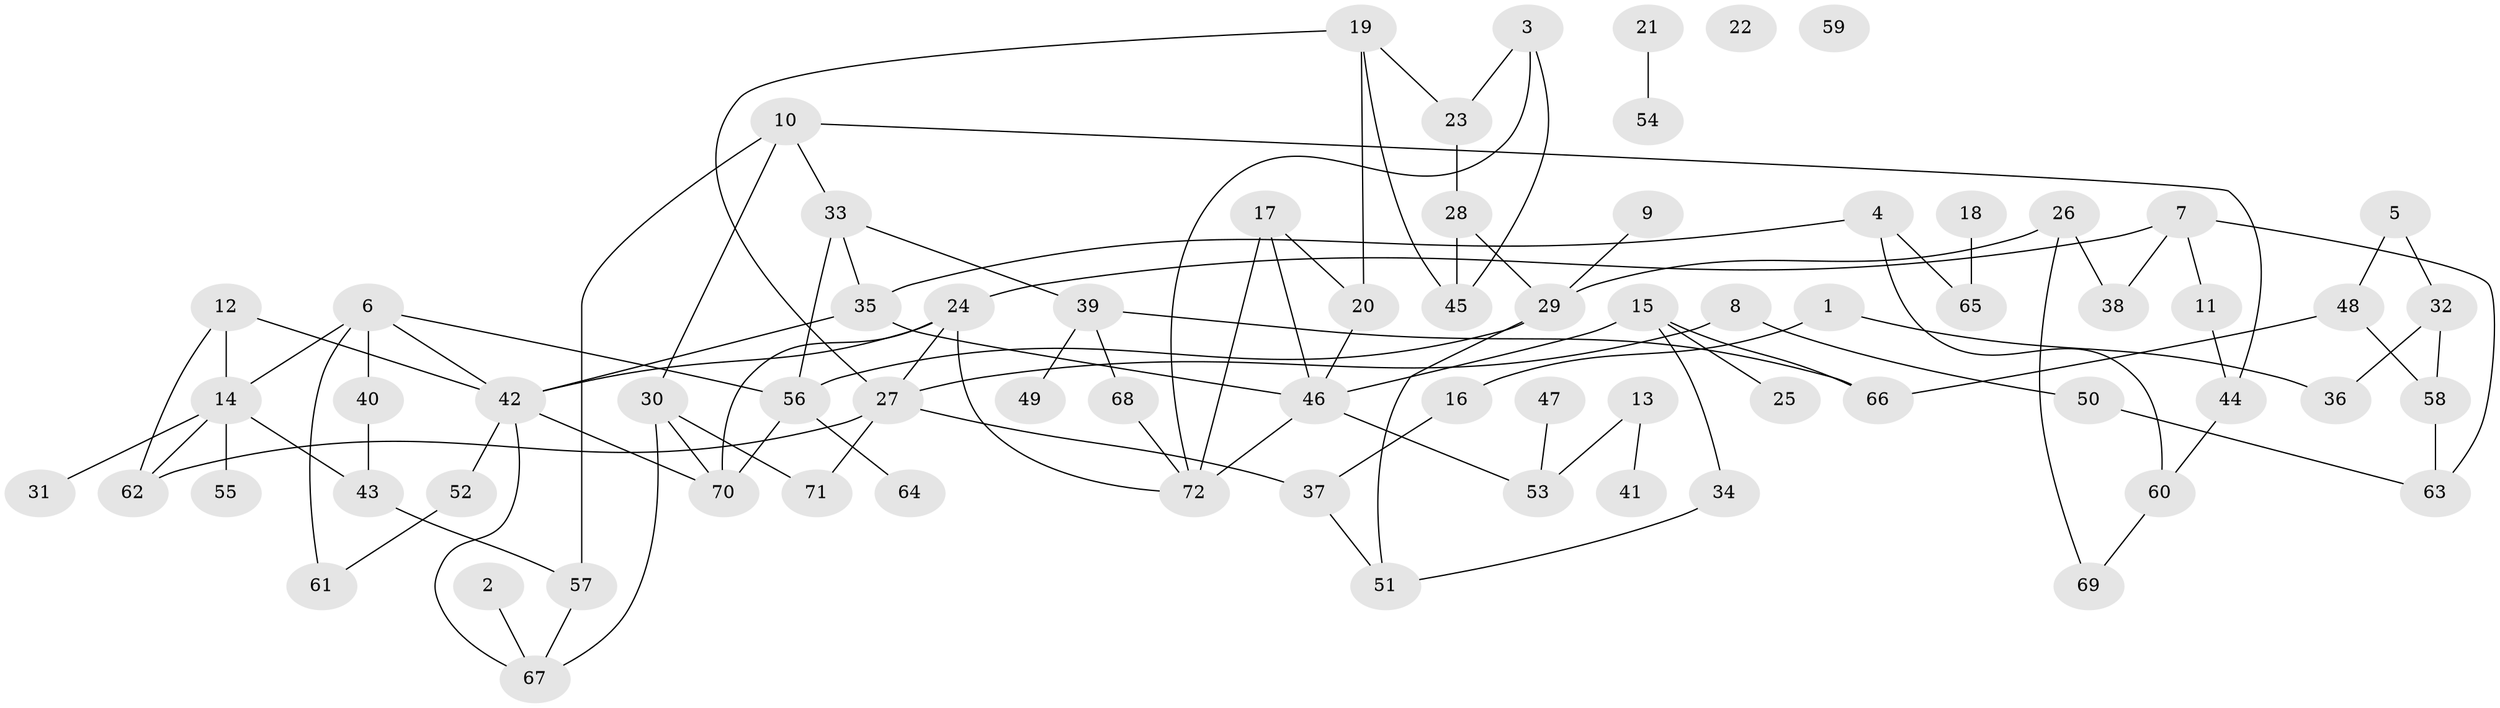 // Generated by graph-tools (version 1.1) at 2025/40/03/09/25 04:40:40]
// undirected, 72 vertices, 101 edges
graph export_dot {
graph [start="1"]
  node [color=gray90,style=filled];
  1;
  2;
  3;
  4;
  5;
  6;
  7;
  8;
  9;
  10;
  11;
  12;
  13;
  14;
  15;
  16;
  17;
  18;
  19;
  20;
  21;
  22;
  23;
  24;
  25;
  26;
  27;
  28;
  29;
  30;
  31;
  32;
  33;
  34;
  35;
  36;
  37;
  38;
  39;
  40;
  41;
  42;
  43;
  44;
  45;
  46;
  47;
  48;
  49;
  50;
  51;
  52;
  53;
  54;
  55;
  56;
  57;
  58;
  59;
  60;
  61;
  62;
  63;
  64;
  65;
  66;
  67;
  68;
  69;
  70;
  71;
  72;
  1 -- 16;
  1 -- 36;
  2 -- 67;
  3 -- 23;
  3 -- 45;
  3 -- 72;
  4 -- 35;
  4 -- 60;
  4 -- 65;
  5 -- 32;
  5 -- 48;
  6 -- 14;
  6 -- 40;
  6 -- 42;
  6 -- 56;
  6 -- 61;
  7 -- 11;
  7 -- 24;
  7 -- 38;
  7 -- 63;
  8 -- 27;
  8 -- 50;
  9 -- 29;
  10 -- 30;
  10 -- 33;
  10 -- 44;
  10 -- 57;
  11 -- 44;
  12 -- 14;
  12 -- 42;
  12 -- 62;
  13 -- 41;
  13 -- 53;
  14 -- 31;
  14 -- 43;
  14 -- 55;
  14 -- 62;
  15 -- 25;
  15 -- 34;
  15 -- 46;
  15 -- 66;
  16 -- 37;
  17 -- 20;
  17 -- 46;
  17 -- 72;
  18 -- 65;
  19 -- 20;
  19 -- 23;
  19 -- 27;
  19 -- 45;
  20 -- 46;
  21 -- 54;
  23 -- 28;
  24 -- 27;
  24 -- 42;
  24 -- 70;
  24 -- 72;
  26 -- 29;
  26 -- 38;
  26 -- 69;
  27 -- 37;
  27 -- 62;
  27 -- 71;
  28 -- 29;
  28 -- 45;
  29 -- 51;
  29 -- 56;
  30 -- 67;
  30 -- 70;
  30 -- 71;
  32 -- 36;
  32 -- 58;
  33 -- 35;
  33 -- 39;
  33 -- 56;
  34 -- 51;
  35 -- 42;
  35 -- 46;
  37 -- 51;
  39 -- 49;
  39 -- 66;
  39 -- 68;
  40 -- 43;
  42 -- 52;
  42 -- 67;
  42 -- 70;
  43 -- 57;
  44 -- 60;
  46 -- 53;
  46 -- 72;
  47 -- 53;
  48 -- 58;
  48 -- 66;
  50 -- 63;
  52 -- 61;
  56 -- 64;
  56 -- 70;
  57 -- 67;
  58 -- 63;
  60 -- 69;
  68 -- 72;
}
